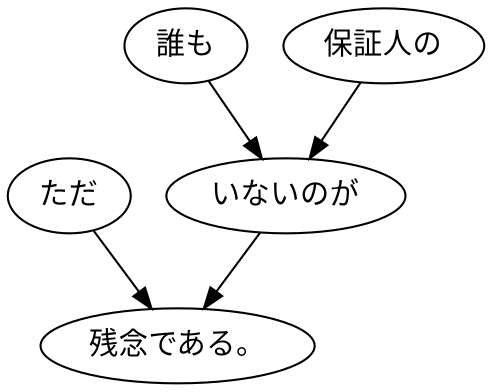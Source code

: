 digraph graph5589 {
	node0 [label="ただ"];
	node1 [label="誰も"];
	node2 [label="保証人の"];
	node3 [label="いないのが"];
	node4 [label="残念である。"];
	node0 -> node4;
	node1 -> node3;
	node2 -> node3;
	node3 -> node4;
}
